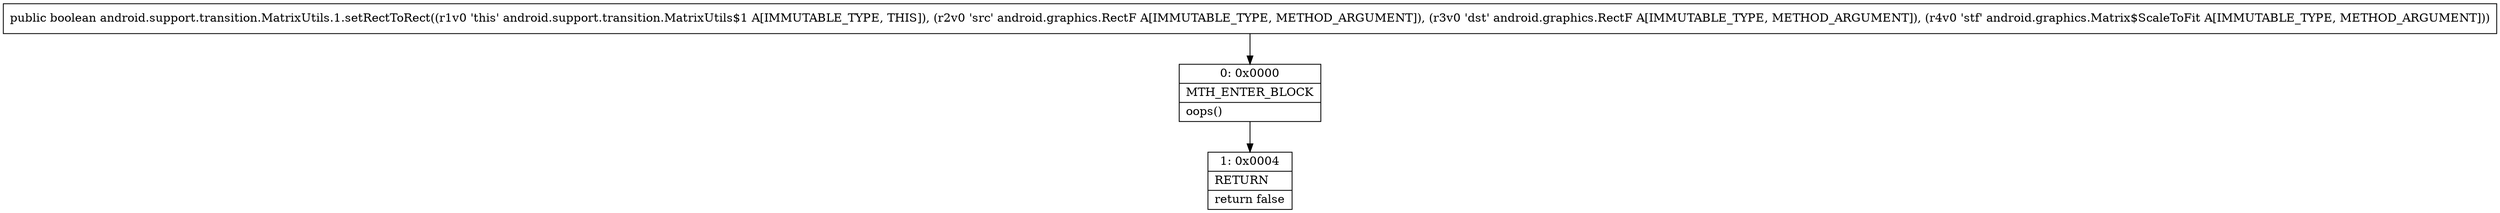 digraph "CFG forandroid.support.transition.MatrixUtils.1.setRectToRect(Landroid\/graphics\/RectF;Landroid\/graphics\/RectF;Landroid\/graphics\/Matrix$ScaleToFit;)Z" {
Node_0 [shape=record,label="{0\:\ 0x0000|MTH_ENTER_BLOCK\l|oops()\l}"];
Node_1 [shape=record,label="{1\:\ 0x0004|RETURN\l|return false\l}"];
MethodNode[shape=record,label="{public boolean android.support.transition.MatrixUtils.1.setRectToRect((r1v0 'this' android.support.transition.MatrixUtils$1 A[IMMUTABLE_TYPE, THIS]), (r2v0 'src' android.graphics.RectF A[IMMUTABLE_TYPE, METHOD_ARGUMENT]), (r3v0 'dst' android.graphics.RectF A[IMMUTABLE_TYPE, METHOD_ARGUMENT]), (r4v0 'stf' android.graphics.Matrix$ScaleToFit A[IMMUTABLE_TYPE, METHOD_ARGUMENT])) }"];
MethodNode -> Node_0;
Node_0 -> Node_1;
}

